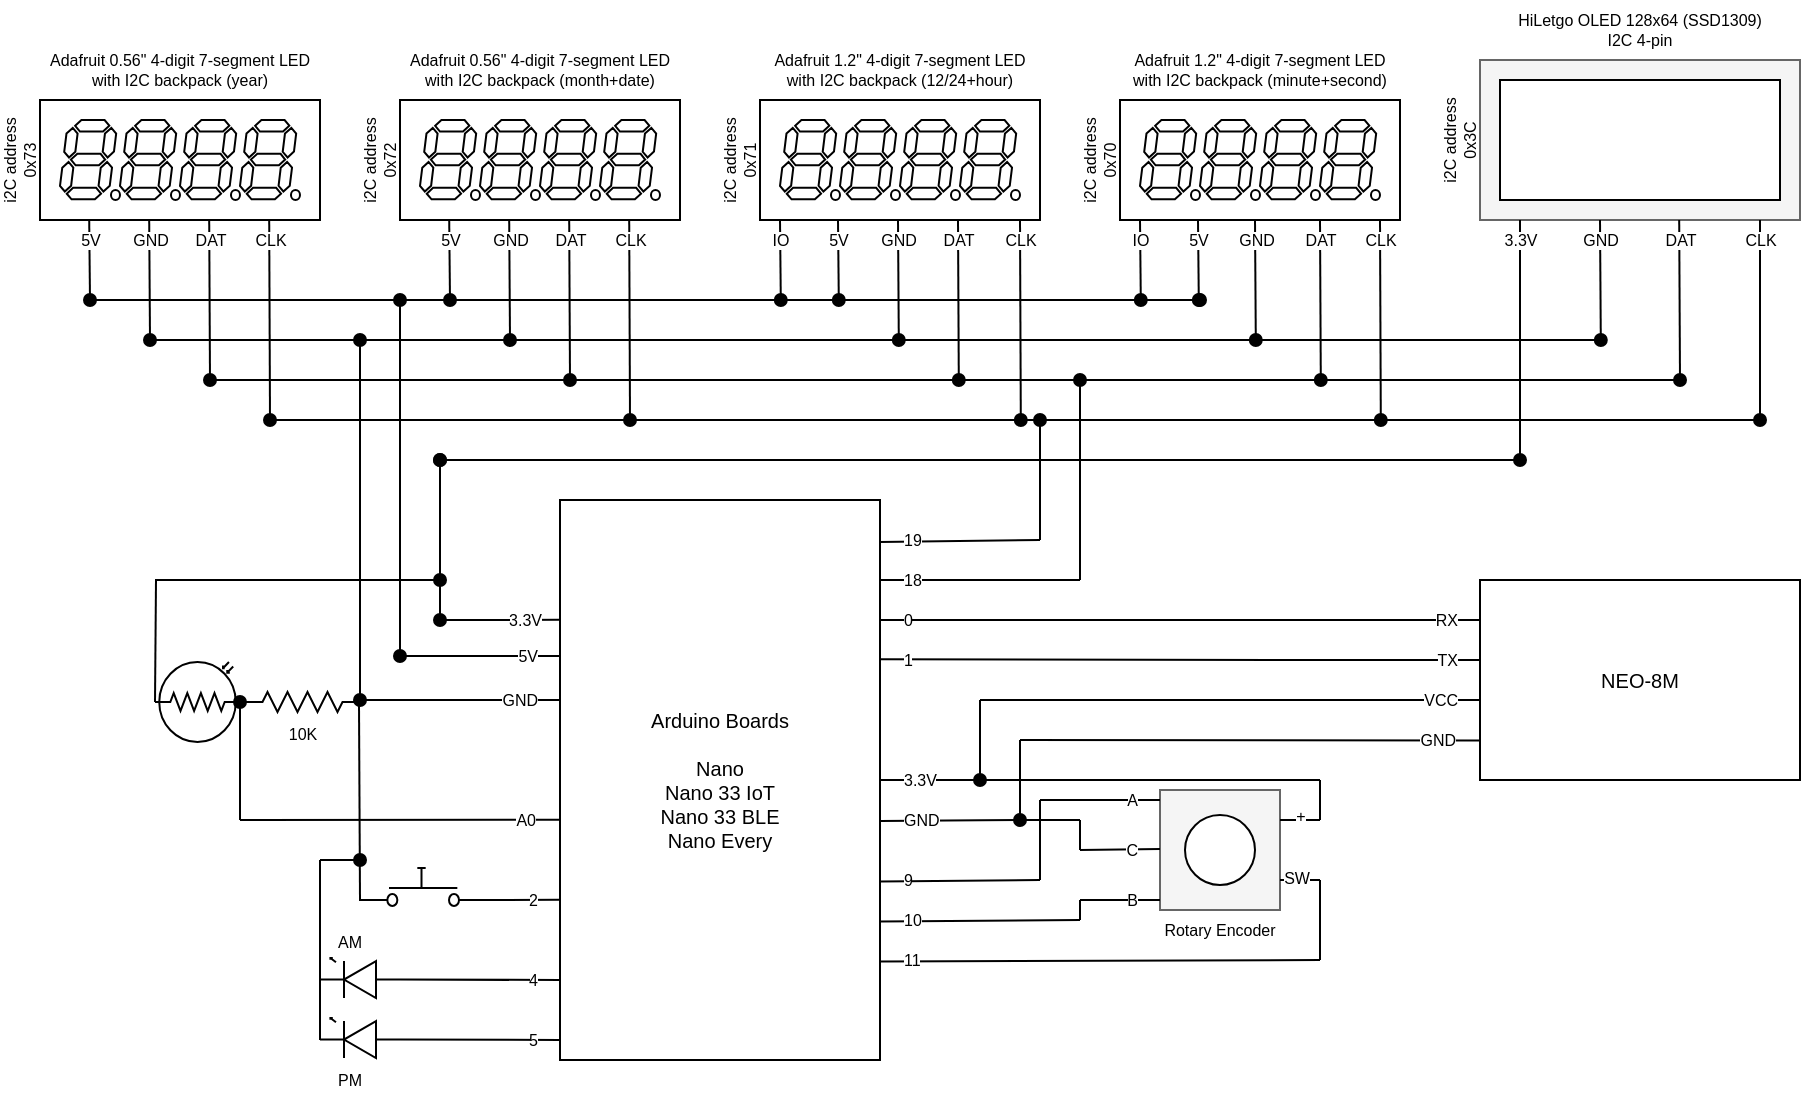 <mxfile version="26.0.4">
  <diagram name="Gen-5" id="-C8f6rBrQyTsazHk0k_m">
    <mxGraphModel dx="1412" dy="943" grid="1" gridSize="10" guides="1" tooltips="1" connect="1" arrows="1" fold="1" page="1" pageScale="1" pageWidth="1100" pageHeight="850" math="0" shadow="0">
      <root>
        <mxCell id="bGhXCnM_g4i2KHsWf73a-0" />
        <mxCell id="bGhXCnM_g4i2KHsWf73a-1" parent="bGhXCnM_g4i2KHsWf73a-0" />
        <mxCell id="bGhXCnM_g4i2KHsWf73a-2" value="" style="verticalLabelPosition=bottom;shadow=0;dashed=0;align=center;html=1;verticalAlign=top;shape=mxgraph.electrical.opto_electronics.photo_resistor_3;" parent="bGhXCnM_g4i2KHsWf73a-1" vertex="1">
          <mxGeometry x="157.5" y="361" width="42.5" height="40" as="geometry" />
        </mxCell>
        <mxCell id="bGhXCnM_g4i2KHsWf73a-3" value="Arduino Boards&lt;div&gt;&lt;br&gt;&lt;/div&gt;&lt;div&gt;Nano&lt;br&gt;&lt;div&gt;Nano 33 IoT&lt;/div&gt;&lt;div&gt;Nano 33 BLE&lt;/div&gt;&lt;/div&gt;&lt;div&gt;Nano Every&lt;/div&gt;" style="rounded=0;whiteSpace=wrap;html=1;fontSize=10;" parent="bGhXCnM_g4i2KHsWf73a-1" vertex="1">
          <mxGeometry x="360" y="280" width="160" height="280" as="geometry" />
        </mxCell>
        <mxCell id="bGhXCnM_g4i2KHsWf73a-4" value="" style="rounded=0;whiteSpace=wrap;html=1;" parent="bGhXCnM_g4i2KHsWf73a-1" vertex="1">
          <mxGeometry x="100" y="80" width="140" height="60" as="geometry" />
        </mxCell>
        <mxCell id="bGhXCnM_g4i2KHsWf73a-5" value="" style="verticalLabelPosition=bottom;shadow=0;dashed=0;align=center;html=1;verticalAlign=top;shape=mxgraph.electrical.opto_electronics.7_segment_display_with_dp;pointerEvents=1;" parent="bGhXCnM_g4i2KHsWf73a-1" vertex="1">
          <mxGeometry x="110" y="90" width="30" height="40" as="geometry" />
        </mxCell>
        <mxCell id="bGhXCnM_g4i2KHsWf73a-6" value="" style="verticalLabelPosition=bottom;shadow=0;dashed=0;align=center;html=1;verticalAlign=top;shape=mxgraph.electrical.opto_electronics.7_segment_display_with_dp;pointerEvents=1;" parent="bGhXCnM_g4i2KHsWf73a-1" vertex="1">
          <mxGeometry x="140" y="90" width="30" height="40" as="geometry" />
        </mxCell>
        <mxCell id="bGhXCnM_g4i2KHsWf73a-7" value="" style="verticalLabelPosition=bottom;shadow=0;dashed=0;align=center;html=1;verticalAlign=top;shape=mxgraph.electrical.opto_electronics.7_segment_display_with_dp;pointerEvents=1;" parent="bGhXCnM_g4i2KHsWf73a-1" vertex="1">
          <mxGeometry x="170" y="90" width="30" height="40" as="geometry" />
        </mxCell>
        <mxCell id="bGhXCnM_g4i2KHsWf73a-8" value="" style="verticalLabelPosition=bottom;shadow=0;dashed=0;align=center;html=1;verticalAlign=top;shape=mxgraph.electrical.opto_electronics.7_segment_display_with_dp;pointerEvents=1;" parent="bGhXCnM_g4i2KHsWf73a-1" vertex="1">
          <mxGeometry x="200" y="90" width="30" height="40" as="geometry" />
        </mxCell>
        <mxCell id="bGhXCnM_g4i2KHsWf73a-9" value="GND" style="endArrow=none;html=1;entryX=0.25;entryY=1;entryDx=0;entryDy=0;fontSize=8;startArrow=oval;startFill=1;" parent="bGhXCnM_g4i2KHsWf73a-1" edge="1">
          <mxGeometry x="0.667" width="50" height="50" relative="1" as="geometry">
            <mxPoint x="155" y="200" as="sourcePoint" />
            <mxPoint x="154.6" y="140" as="targetPoint" />
            <mxPoint as="offset" />
          </mxGeometry>
        </mxCell>
        <mxCell id="bGhXCnM_g4i2KHsWf73a-10" value="DAT" style="endArrow=none;html=1;entryX=0.25;entryY=1;entryDx=0;entryDy=0;fontSize=8;startArrow=oval;startFill=1;" parent="bGhXCnM_g4i2KHsWf73a-1" edge="1">
          <mxGeometry x="0.75" width="50" height="50" relative="1" as="geometry">
            <mxPoint x="185" y="220" as="sourcePoint" />
            <mxPoint x="184.6" y="140" as="targetPoint" />
            <mxPoint as="offset" />
          </mxGeometry>
        </mxCell>
        <mxCell id="bGhXCnM_g4i2KHsWf73a-11" value="CLK" style="endArrow=none;html=1;entryX=0.25;entryY=1;entryDx=0;entryDy=0;fontSize=8;startArrow=oval;startFill=1;" parent="bGhXCnM_g4i2KHsWf73a-1" edge="1">
          <mxGeometry x="0.8" width="50" height="50" relative="1" as="geometry">
            <mxPoint x="215" y="240" as="sourcePoint" />
            <mxPoint x="214.6" y="140" as="targetPoint" />
            <mxPoint as="offset" />
          </mxGeometry>
        </mxCell>
        <mxCell id="bGhXCnM_g4i2KHsWf73a-12" value="5V" style="endArrow=none;html=1;entryX=0.25;entryY=1;entryDx=0;entryDy=0;fontSize=8;" parent="bGhXCnM_g4i2KHsWf73a-1" edge="1">
          <mxGeometry x="0.5" width="50" height="50" relative="1" as="geometry">
            <mxPoint x="125" y="180" as="sourcePoint" />
            <mxPoint x="124.6" y="140" as="targetPoint" />
            <mxPoint as="offset" />
          </mxGeometry>
        </mxCell>
        <mxCell id="bGhXCnM_g4i2KHsWf73a-13" value="Adafruit 0.56&quot; 4-digit 7-segment LED with I2C backpack (year)" style="text;html=1;strokeColor=none;fillColor=none;align=center;verticalAlign=middle;whiteSpace=wrap;rounded=0;fontSize=8;" parent="bGhXCnM_g4i2KHsWf73a-1" vertex="1">
          <mxGeometry x="100" y="50" width="140" height="30" as="geometry" />
        </mxCell>
        <mxCell id="bGhXCnM_g4i2KHsWf73a-14" value="i2C address&lt;br&gt;0x73" style="text;html=1;strokeColor=none;fillColor=none;align=center;verticalAlign=middle;whiteSpace=wrap;rounded=0;fontSize=8;rotation=-90;" parent="bGhXCnM_g4i2KHsWf73a-1" vertex="1">
          <mxGeometry x="60" y="100" width="60" height="20" as="geometry" />
        </mxCell>
        <mxCell id="bGhXCnM_g4i2KHsWf73a-15" value="" style="rounded=0;whiteSpace=wrap;html=1;fontSize=8;fillColor=#f5f5f5;strokeColor=#666666;fontColor=#333333;" parent="bGhXCnM_g4i2KHsWf73a-1" vertex="1">
          <mxGeometry x="820" y="60" width="160" height="80" as="geometry" />
        </mxCell>
        <mxCell id="bGhXCnM_g4i2KHsWf73a-16" value="" style="rounded=0;whiteSpace=wrap;html=1;fontSize=8;" parent="bGhXCnM_g4i2KHsWf73a-1" vertex="1">
          <mxGeometry x="830" y="70" width="140" height="60" as="geometry" />
        </mxCell>
        <mxCell id="bGhXCnM_g4i2KHsWf73a-17" value="3.3V" style="endArrow=none;html=1;entryX=0.25;entryY=1;entryDx=0;entryDy=0;fontSize=8;" parent="bGhXCnM_g4i2KHsWf73a-1" edge="1">
          <mxGeometry x="0.833" width="50" height="50" relative="1" as="geometry">
            <mxPoint x="840" y="260" as="sourcePoint" />
            <mxPoint x="840" y="140" as="targetPoint" />
            <mxPoint as="offset" />
          </mxGeometry>
        </mxCell>
        <mxCell id="bGhXCnM_g4i2KHsWf73a-18" value="GND" style="endArrow=none;html=1;entryX=0.25;entryY=1;entryDx=0;entryDy=0;fontSize=8;startArrow=oval;startFill=1;" parent="bGhXCnM_g4i2KHsWf73a-1" edge="1">
          <mxGeometry x="0.667" width="50" height="50" relative="1" as="geometry">
            <mxPoint x="880.4" y="200" as="sourcePoint" />
            <mxPoint x="880" y="140" as="targetPoint" />
            <mxPoint as="offset" />
          </mxGeometry>
        </mxCell>
        <mxCell id="bGhXCnM_g4i2KHsWf73a-19" value="DAT" style="endArrow=none;html=1;entryX=0.25;entryY=1;entryDx=0;entryDy=0;fontSize=8;startArrow=oval;startFill=1;" parent="bGhXCnM_g4i2KHsWf73a-1" edge="1">
          <mxGeometry x="0.75" width="50" height="50" relative="1" as="geometry">
            <mxPoint x="920" y="220" as="sourcePoint" />
            <mxPoint x="919.6" y="140" as="targetPoint" />
            <mxPoint as="offset" />
          </mxGeometry>
        </mxCell>
        <mxCell id="bGhXCnM_g4i2KHsWf73a-20" value="CLK" style="endArrow=none;html=1;entryX=0.25;entryY=1;entryDx=0;entryDy=0;fontSize=8;startArrow=oval;startFill=1;" parent="bGhXCnM_g4i2KHsWf73a-1" edge="1">
          <mxGeometry x="0.8" width="50" height="50" relative="1" as="geometry">
            <mxPoint x="960" y="240" as="sourcePoint" />
            <mxPoint x="960.0" y="140" as="targetPoint" />
            <mxPoint as="offset" />
          </mxGeometry>
        </mxCell>
        <mxCell id="bGhXCnM_g4i2KHsWf73a-21" value="HiLetgo OLED 128x64 (SSD1309)&lt;br&gt;I2C 4-pin" style="text;html=1;strokeColor=none;fillColor=none;align=center;verticalAlign=middle;whiteSpace=wrap;rounded=0;fontSize=8;" parent="bGhXCnM_g4i2KHsWf73a-1" vertex="1">
          <mxGeometry x="820" y="30" width="160" height="30" as="geometry" />
        </mxCell>
        <mxCell id="bGhXCnM_g4i2KHsWf73a-22" value="i2C address&lt;br&gt;0x3C" style="text;html=1;strokeColor=none;fillColor=none;align=center;verticalAlign=middle;whiteSpace=wrap;rounded=0;fontSize=8;rotation=-90;" parent="bGhXCnM_g4i2KHsWf73a-1" vertex="1">
          <mxGeometry x="770" y="90" width="80" height="20" as="geometry" />
        </mxCell>
        <mxCell id="bGhXCnM_g4i2KHsWf73a-23" value="" style="whiteSpace=wrap;html=1;aspect=fixed;fontSize=8;fillColor=#f5f5f5;strokeColor=#666666;fontColor=#333333;" parent="bGhXCnM_g4i2KHsWf73a-1" vertex="1">
          <mxGeometry x="660" y="425" width="60" height="60" as="geometry" />
        </mxCell>
        <mxCell id="bGhXCnM_g4i2KHsWf73a-24" value="" style="ellipse;whiteSpace=wrap;html=1;aspect=fixed;gradientColor=none;fontSize=8;" parent="bGhXCnM_g4i2KHsWf73a-1" vertex="1">
          <mxGeometry x="672.5" y="437.5" width="35" height="35" as="geometry" />
        </mxCell>
        <mxCell id="bGhXCnM_g4i2KHsWf73a-25" value="C" style="endArrow=none;html=1;fontSize=8;align=right;" parent="bGhXCnM_g4i2KHsWf73a-1" edge="1">
          <mxGeometry x="0.5" width="50" height="50" relative="1" as="geometry">
            <mxPoint x="620" y="455" as="sourcePoint" />
            <mxPoint x="660" y="454.5" as="targetPoint" />
            <mxPoint as="offset" />
          </mxGeometry>
        </mxCell>
        <mxCell id="bGhXCnM_g4i2KHsWf73a-26" value="" style="rounded=0;whiteSpace=wrap;html=1;" parent="bGhXCnM_g4i2KHsWf73a-1" vertex="1">
          <mxGeometry x="280" y="80" width="140" height="60" as="geometry" />
        </mxCell>
        <mxCell id="bGhXCnM_g4i2KHsWf73a-27" value="" style="verticalLabelPosition=bottom;shadow=0;dashed=0;align=center;html=1;verticalAlign=top;shape=mxgraph.electrical.opto_electronics.7_segment_display_with_dp;pointerEvents=1;" parent="bGhXCnM_g4i2KHsWf73a-1" vertex="1">
          <mxGeometry x="290" y="90" width="30" height="40" as="geometry" />
        </mxCell>
        <mxCell id="bGhXCnM_g4i2KHsWf73a-28" value="" style="verticalLabelPosition=bottom;shadow=0;dashed=0;align=center;html=1;verticalAlign=top;shape=mxgraph.electrical.opto_electronics.7_segment_display_with_dp;pointerEvents=1;" parent="bGhXCnM_g4i2KHsWf73a-1" vertex="1">
          <mxGeometry x="320" y="90" width="30" height="40" as="geometry" />
        </mxCell>
        <mxCell id="bGhXCnM_g4i2KHsWf73a-29" value="" style="verticalLabelPosition=bottom;shadow=0;dashed=0;align=center;html=1;verticalAlign=top;shape=mxgraph.electrical.opto_electronics.7_segment_display_with_dp;pointerEvents=1;" parent="bGhXCnM_g4i2KHsWf73a-1" vertex="1">
          <mxGeometry x="350" y="90" width="30" height="40" as="geometry" />
        </mxCell>
        <mxCell id="bGhXCnM_g4i2KHsWf73a-30" value="" style="verticalLabelPosition=bottom;shadow=0;dashed=0;align=center;html=1;verticalAlign=top;shape=mxgraph.electrical.opto_electronics.7_segment_display_with_dp;pointerEvents=1;" parent="bGhXCnM_g4i2KHsWf73a-1" vertex="1">
          <mxGeometry x="380" y="90" width="30" height="40" as="geometry" />
        </mxCell>
        <mxCell id="bGhXCnM_g4i2KHsWf73a-31" value="GND" style="endArrow=none;html=1;entryX=0.25;entryY=1;entryDx=0;entryDy=0;fontSize=8;startArrow=oval;startFill=1;" parent="bGhXCnM_g4i2KHsWf73a-1" edge="1">
          <mxGeometry x="0.667" width="50" height="50" relative="1" as="geometry">
            <mxPoint x="335" y="200" as="sourcePoint" />
            <mxPoint x="334.6" y="140" as="targetPoint" />
            <mxPoint as="offset" />
          </mxGeometry>
        </mxCell>
        <mxCell id="bGhXCnM_g4i2KHsWf73a-32" value="DAT" style="endArrow=none;html=1;entryX=0.25;entryY=1;entryDx=0;entryDy=0;fontSize=8;startArrow=oval;startFill=1;" parent="bGhXCnM_g4i2KHsWf73a-1" edge="1">
          <mxGeometry x="0.75" width="50" height="50" relative="1" as="geometry">
            <mxPoint x="365" y="220" as="sourcePoint" />
            <mxPoint x="364.6" y="140" as="targetPoint" />
            <mxPoint as="offset" />
          </mxGeometry>
        </mxCell>
        <mxCell id="bGhXCnM_g4i2KHsWf73a-33" value="CLK" style="endArrow=none;html=1;entryX=0.25;entryY=1;entryDx=0;entryDy=0;fontSize=8;startArrow=oval;startFill=1;" parent="bGhXCnM_g4i2KHsWf73a-1" edge="1">
          <mxGeometry x="0.8" width="50" height="50" relative="1" as="geometry">
            <mxPoint x="395" y="240" as="sourcePoint" />
            <mxPoint x="394.6" y="140" as="targetPoint" />
            <mxPoint as="offset" />
          </mxGeometry>
        </mxCell>
        <mxCell id="bGhXCnM_g4i2KHsWf73a-34" value="5V" style="endArrow=none;html=1;entryX=0.25;entryY=1;entryDx=0;entryDy=0;fontSize=8;startArrow=oval;startFill=1;" parent="bGhXCnM_g4i2KHsWf73a-1" edge="1">
          <mxGeometry x="0.5" width="50" height="50" relative="1" as="geometry">
            <mxPoint x="305" y="180" as="sourcePoint" />
            <mxPoint x="304.6" y="140" as="targetPoint" />
            <mxPoint as="offset" />
          </mxGeometry>
        </mxCell>
        <mxCell id="bGhXCnM_g4i2KHsWf73a-35" value="Adafruit 0.56&quot; 4-digit 7-segment LED with I2C backpack (month+date)" style="text;html=1;strokeColor=none;fillColor=none;align=center;verticalAlign=middle;whiteSpace=wrap;rounded=0;fontSize=8;" parent="bGhXCnM_g4i2KHsWf73a-1" vertex="1">
          <mxGeometry x="280" y="50" width="140" height="30" as="geometry" />
        </mxCell>
        <mxCell id="bGhXCnM_g4i2KHsWf73a-36" value="i2C address&lt;br&gt;0x72" style="text;html=1;strokeColor=none;fillColor=none;align=center;verticalAlign=middle;whiteSpace=wrap;rounded=0;fontSize=8;rotation=-90;" parent="bGhXCnM_g4i2KHsWf73a-1" vertex="1">
          <mxGeometry x="240" y="100" width="60" height="20" as="geometry" />
        </mxCell>
        <mxCell id="bGhXCnM_g4i2KHsWf73a-37" value="" style="rounded=0;whiteSpace=wrap;html=1;" parent="bGhXCnM_g4i2KHsWf73a-1" vertex="1">
          <mxGeometry x="460" y="80" width="140" height="60" as="geometry" />
        </mxCell>
        <mxCell id="bGhXCnM_g4i2KHsWf73a-38" value="" style="verticalLabelPosition=bottom;shadow=0;dashed=0;align=center;html=1;verticalAlign=top;shape=mxgraph.electrical.opto_electronics.7_segment_display_with_dp;pointerEvents=1;" parent="bGhXCnM_g4i2KHsWf73a-1" vertex="1">
          <mxGeometry x="470" y="90" width="30" height="40" as="geometry" />
        </mxCell>
        <mxCell id="bGhXCnM_g4i2KHsWf73a-39" value="" style="verticalLabelPosition=bottom;shadow=0;dashed=0;align=center;html=1;verticalAlign=top;shape=mxgraph.electrical.opto_electronics.7_segment_display_with_dp;pointerEvents=1;" parent="bGhXCnM_g4i2KHsWf73a-1" vertex="1">
          <mxGeometry x="500" y="90" width="30" height="40" as="geometry" />
        </mxCell>
        <mxCell id="bGhXCnM_g4i2KHsWf73a-40" value="" style="verticalLabelPosition=bottom;shadow=0;dashed=0;align=center;html=1;verticalAlign=top;shape=mxgraph.electrical.opto_electronics.7_segment_display_with_dp;pointerEvents=1;" parent="bGhXCnM_g4i2KHsWf73a-1" vertex="1">
          <mxGeometry x="530" y="90" width="30" height="40" as="geometry" />
        </mxCell>
        <mxCell id="bGhXCnM_g4i2KHsWf73a-41" value="" style="verticalLabelPosition=bottom;shadow=0;dashed=0;align=center;html=1;verticalAlign=top;shape=mxgraph.electrical.opto_electronics.7_segment_display_with_dp;pointerEvents=1;" parent="bGhXCnM_g4i2KHsWf73a-1" vertex="1">
          <mxGeometry x="560" y="90" width="30" height="40" as="geometry" />
        </mxCell>
        <mxCell id="bGhXCnM_g4i2KHsWf73a-42" value="GND" style="endArrow=none;html=1;entryX=0.25;entryY=1;entryDx=0;entryDy=0;fontSize=8;startArrow=oval;startFill=1;" parent="bGhXCnM_g4i2KHsWf73a-1" edge="1">
          <mxGeometry x="0.667" width="50" height="50" relative="1" as="geometry">
            <mxPoint x="529.4" y="200" as="sourcePoint" />
            <mxPoint x="529.0" y="140" as="targetPoint" />
            <mxPoint as="offset" />
          </mxGeometry>
        </mxCell>
        <mxCell id="bGhXCnM_g4i2KHsWf73a-43" value="DAT" style="endArrow=none;html=1;entryX=0.25;entryY=1;entryDx=0;entryDy=0;fontSize=8;startArrow=oval;startFill=1;" parent="bGhXCnM_g4i2KHsWf73a-1" edge="1">
          <mxGeometry x="0.75" width="50" height="50" relative="1" as="geometry">
            <mxPoint x="559.4" y="220" as="sourcePoint" />
            <mxPoint x="559.0" y="140" as="targetPoint" />
            <mxPoint as="offset" />
          </mxGeometry>
        </mxCell>
        <mxCell id="bGhXCnM_g4i2KHsWf73a-44" value="CLK" style="endArrow=none;html=1;entryX=0.25;entryY=1;entryDx=0;entryDy=0;fontSize=8;startArrow=oval;startFill=1;" parent="bGhXCnM_g4i2KHsWf73a-1" edge="1">
          <mxGeometry x="0.8" width="50" height="50" relative="1" as="geometry">
            <mxPoint x="590.4" y="240" as="sourcePoint" />
            <mxPoint x="590.0" y="140" as="targetPoint" />
            <mxPoint as="offset" />
          </mxGeometry>
        </mxCell>
        <mxCell id="bGhXCnM_g4i2KHsWf73a-45" value="5V" style="endArrow=none;html=1;entryX=0.25;entryY=1;entryDx=0;entryDy=0;fontSize=8;startArrow=oval;startFill=1;" parent="bGhXCnM_g4i2KHsWf73a-1" edge="1">
          <mxGeometry x="0.5" width="50" height="50" relative="1" as="geometry">
            <mxPoint x="499.4" y="180" as="sourcePoint" />
            <mxPoint x="499.0" y="140" as="targetPoint" />
            <mxPoint as="offset" />
          </mxGeometry>
        </mxCell>
        <mxCell id="bGhXCnM_g4i2KHsWf73a-46" value="Adafruit 1.2&quot; 4-digit 7-segment LED with I2C backpack (12/24+hour)" style="text;html=1;strokeColor=none;fillColor=none;align=center;verticalAlign=middle;whiteSpace=wrap;rounded=0;fontSize=8;" parent="bGhXCnM_g4i2KHsWf73a-1" vertex="1">
          <mxGeometry x="460" y="50" width="140" height="30" as="geometry" />
        </mxCell>
        <mxCell id="bGhXCnM_g4i2KHsWf73a-47" value="i2C address&lt;br&gt;0x71" style="text;html=1;strokeColor=none;fillColor=none;align=center;verticalAlign=middle;whiteSpace=wrap;rounded=0;fontSize=8;rotation=-90;" parent="bGhXCnM_g4i2KHsWf73a-1" vertex="1">
          <mxGeometry x="420" y="100" width="60" height="20" as="geometry" />
        </mxCell>
        <mxCell id="bGhXCnM_g4i2KHsWf73a-48" value="" style="endArrow=oval;html=1;startArrow=oval;startFill=1;endFill=1;" parent="bGhXCnM_g4i2KHsWf73a-1" edge="1">
          <mxGeometry width="50" height="50" relative="1" as="geometry">
            <mxPoint x="125" y="180" as="sourcePoint" />
            <mxPoint x="680" y="180" as="targetPoint" />
          </mxGeometry>
        </mxCell>
        <mxCell id="bGhXCnM_g4i2KHsWf73a-49" value="" style="endArrow=none;html=1;" parent="bGhXCnM_g4i2KHsWf73a-1" edge="1">
          <mxGeometry width="50" height="50" relative="1" as="geometry">
            <mxPoint x="155" y="200" as="sourcePoint" />
            <mxPoint x="880" y="200" as="targetPoint" />
          </mxGeometry>
        </mxCell>
        <mxCell id="bGhXCnM_g4i2KHsWf73a-50" value="" style="endArrow=none;html=1;" parent="bGhXCnM_g4i2KHsWf73a-1" edge="1">
          <mxGeometry width="50" height="50" relative="1" as="geometry">
            <mxPoint x="185" y="220" as="sourcePoint" />
            <mxPoint x="920" y="220" as="targetPoint" />
          </mxGeometry>
        </mxCell>
        <mxCell id="bGhXCnM_g4i2KHsWf73a-51" value="" style="endArrow=none;html=1;" parent="bGhXCnM_g4i2KHsWf73a-1" edge="1">
          <mxGeometry width="50" height="50" relative="1" as="geometry">
            <mxPoint x="215" y="240" as="sourcePoint" />
            <mxPoint x="960" y="240" as="targetPoint" />
          </mxGeometry>
        </mxCell>
        <mxCell id="bGhXCnM_g4i2KHsWf73a-52" value="" style="pointerEvents=1;verticalLabelPosition=bottom;shadow=0;dashed=0;align=center;html=1;verticalAlign=top;shape=mxgraph.electrical.electro-mechanical.push_switch_no;" parent="bGhXCnM_g4i2KHsWf73a-1" vertex="1">
          <mxGeometry x="259.5" y="464" width="62.5" height="19" as="geometry" />
        </mxCell>
        <mxCell id="bGhXCnM_g4i2KHsWf73a-53" value="5V" style="endArrow=none;html=1;fontSize=8;endFill=0;startArrow=oval;startFill=1;align=right;" parent="bGhXCnM_g4i2KHsWf73a-1" edge="1">
          <mxGeometry x="0.75" width="50" height="50" relative="1" as="geometry">
            <mxPoint x="280" y="358" as="sourcePoint" />
            <mxPoint x="360" y="358" as="targetPoint" />
            <mxPoint as="offset" />
          </mxGeometry>
        </mxCell>
        <mxCell id="bGhXCnM_g4i2KHsWf73a-54" value="GND" style="endArrow=none;html=1;entryX=0;entryY=0.357;entryDx=0;entryDy=0;fontSize=8;entryPerimeter=0;startArrow=oval;startFill=1;align=right;" parent="bGhXCnM_g4i2KHsWf73a-1" target="bGhXCnM_g4i2KHsWf73a-3" edge="1">
          <mxGeometry x="0.8" width="50" height="50" relative="1" as="geometry">
            <mxPoint x="260" y="380" as="sourcePoint" />
            <mxPoint x="230" y="220" as="targetPoint" />
            <mxPoint as="offset" />
          </mxGeometry>
        </mxCell>
        <mxCell id="bGhXCnM_g4i2KHsWf73a-55" value="" style="endArrow=oval;html=1;fontSize=8;startArrow=none;startFill=0;endFill=1;" parent="bGhXCnM_g4i2KHsWf73a-1" edge="1">
          <mxGeometry width="50" height="50" relative="1" as="geometry">
            <mxPoint x="280" y="360" as="sourcePoint" />
            <mxPoint x="280" y="180" as="targetPoint" />
          </mxGeometry>
        </mxCell>
        <mxCell id="bGhXCnM_g4i2KHsWf73a-56" value="" style="endArrow=oval;html=1;fontSize=8;startArrow=none;startFill=0;endFill=1;" parent="bGhXCnM_g4i2KHsWf73a-1" edge="1">
          <mxGeometry width="50" height="50" relative="1" as="geometry">
            <mxPoint x="260" y="380" as="sourcePoint" />
            <mxPoint x="260" y="200" as="targetPoint" />
          </mxGeometry>
        </mxCell>
        <mxCell id="bGhXCnM_g4i2KHsWf73a-57" value="10K" style="pointerEvents=1;verticalLabelPosition=bottom;shadow=0;dashed=0;align=center;html=1;verticalAlign=top;shape=mxgraph.electrical.resistors.resistor_2;fontSize=8;" parent="bGhXCnM_g4i2KHsWf73a-1" vertex="1">
          <mxGeometry x="200" y="376" width="62.5" height="10" as="geometry" />
        </mxCell>
        <mxCell id="bGhXCnM_g4i2KHsWf73a-58" value="" style="endArrow=none;html=1;fontSize=8;entryX=0;entryY=0.5;entryDx=0;entryDy=0;entryPerimeter=0;" parent="bGhXCnM_g4i2KHsWf73a-1" target="bGhXCnM_g4i2KHsWf73a-2" edge="1">
          <mxGeometry width="50" height="50" relative="1" as="geometry">
            <mxPoint x="158" y="320" as="sourcePoint" />
            <mxPoint x="130" y="420" as="targetPoint" />
          </mxGeometry>
        </mxCell>
        <mxCell id="bGhXCnM_g4i2KHsWf73a-59" value="" style="endArrow=oval;html=1;fontSize=8;endFill=1;" parent="bGhXCnM_g4i2KHsWf73a-1" edge="1">
          <mxGeometry width="50" height="50" relative="1" as="geometry">
            <mxPoint x="157.5" y="320" as="sourcePoint" />
            <mxPoint x="300" y="320" as="targetPoint" />
          </mxGeometry>
        </mxCell>
        <mxCell id="bGhXCnM_g4i2KHsWf73a-60" value="" style="endArrow=none;html=1;fontSize=8;exitX=0;exitY=0.5;exitDx=0;exitDy=0;exitPerimeter=0;startArrow=oval;startFill=1;" parent="bGhXCnM_g4i2KHsWf73a-1" source="bGhXCnM_g4i2KHsWf73a-57" edge="1">
          <mxGeometry width="50" height="50" relative="1" as="geometry">
            <mxPoint x="420" y="450" as="sourcePoint" />
            <mxPoint x="200" y="440" as="targetPoint" />
          </mxGeometry>
        </mxCell>
        <mxCell id="bGhXCnM_g4i2KHsWf73a-61" value="Rotary Encoder" style="text;html=1;strokeColor=none;fillColor=none;align=center;verticalAlign=middle;whiteSpace=wrap;rounded=0;fontSize=8;" parent="bGhXCnM_g4i2KHsWf73a-1" vertex="1">
          <mxGeometry x="660" y="485" width="60" height="20" as="geometry" />
        </mxCell>
        <mxCell id="bGhXCnM_g4i2KHsWf73a-62" value="GND" style="endArrow=none;html=1;fontSize=8;exitX=1;exitY=0.419;exitDx=0;exitDy=0;exitPerimeter=0;align=left;" parent="bGhXCnM_g4i2KHsWf73a-1" edge="1">
          <mxGeometry x="-0.8" width="50" height="50" relative="1" as="geometry">
            <mxPoint x="520" y="440.56" as="sourcePoint" />
            <mxPoint x="620" y="440" as="targetPoint" />
            <Array as="points">
              <mxPoint x="580" y="440" />
            </Array>
            <mxPoint as="offset" />
          </mxGeometry>
        </mxCell>
        <mxCell id="bGhXCnM_g4i2KHsWf73a-63" value="" style="endArrow=none;html=1;fontSize=8;" parent="bGhXCnM_g4i2KHsWf73a-1" edge="1">
          <mxGeometry width="50" height="50" relative="1" as="geometry">
            <mxPoint x="720" y="440" as="sourcePoint" />
            <mxPoint x="740" y="440" as="targetPoint" />
          </mxGeometry>
        </mxCell>
        <mxCell id="bGhXCnM_g4i2KHsWf73a-64" value="+" style="edgeLabel;html=1;align=center;verticalAlign=middle;resizable=0;points=[];fontSize=8;" parent="bGhXCnM_g4i2KHsWf73a-63" vertex="1" connectable="0">
          <mxGeometry relative="1" as="geometry">
            <mxPoint y="-2" as="offset" />
          </mxGeometry>
        </mxCell>
        <mxCell id="bGhXCnM_g4i2KHsWf73a-65" value="" style="endArrow=none;html=1;fontSize=8;" parent="bGhXCnM_g4i2KHsWf73a-1" edge="1">
          <mxGeometry width="50" height="50" relative="1" as="geometry">
            <mxPoint x="740" y="440" as="sourcePoint" />
            <mxPoint x="740" y="420" as="targetPoint" />
          </mxGeometry>
        </mxCell>
        <mxCell id="bGhXCnM_g4i2KHsWf73a-66" value="3.3V" style="endArrow=none;html=1;fontSize=8;align=left;" parent="bGhXCnM_g4i2KHsWf73a-1" edge="1">
          <mxGeometry x="-0.909" width="50" height="50" relative="1" as="geometry">
            <mxPoint x="520" y="420" as="sourcePoint" />
            <mxPoint x="740" y="420" as="targetPoint" />
            <mxPoint as="offset" />
          </mxGeometry>
        </mxCell>
        <mxCell id="bGhXCnM_g4i2KHsWf73a-67" value="" style="endArrow=none;html=1;fontSize=8;" parent="bGhXCnM_g4i2KHsWf73a-1" edge="1">
          <mxGeometry width="50" height="50" relative="1" as="geometry">
            <mxPoint x="720" y="470.0" as="sourcePoint" />
            <mxPoint x="740" y="470.0" as="targetPoint" />
          </mxGeometry>
        </mxCell>
        <mxCell id="bGhXCnM_g4i2KHsWf73a-68" value="SW" style="edgeLabel;html=1;align=center;verticalAlign=middle;resizable=0;points=[];fontSize=8;" parent="bGhXCnM_g4i2KHsWf73a-67" vertex="1" connectable="0">
          <mxGeometry x="-0.2" y="1" relative="1" as="geometry">
            <mxPoint as="offset" />
          </mxGeometry>
        </mxCell>
        <mxCell id="bGhXCnM_g4i2KHsWf73a-69" value="9" style="endArrow=none;html=1;fontSize=8;exitX=1.001;exitY=0.67;exitDx=0;exitDy=0;exitPerimeter=0;align=left;" parent="bGhXCnM_g4i2KHsWf73a-1" edge="1">
          <mxGeometry x="-0.753" y="1" width="50" height="50" relative="1" as="geometry">
            <mxPoint x="520.16" y="470.8" as="sourcePoint" />
            <mxPoint x="600" y="470" as="targetPoint" />
            <mxPoint as="offset" />
          </mxGeometry>
        </mxCell>
        <mxCell id="bGhXCnM_g4i2KHsWf73a-70" value="10" style="endArrow=none;html=1;fontSize=8;exitX=1.001;exitY=0.67;exitDx=0;exitDy=0;exitPerimeter=0;align=left;" parent="bGhXCnM_g4i2KHsWf73a-1" edge="1">
          <mxGeometry x="-0.8" y="1" width="50" height="50" relative="1" as="geometry">
            <mxPoint x="520.0" y="490.8" as="sourcePoint" />
            <mxPoint x="620" y="490" as="targetPoint" />
            <mxPoint as="offset" />
          </mxGeometry>
        </mxCell>
        <mxCell id="bGhXCnM_g4i2KHsWf73a-71" value="11" style="endArrow=none;html=1;fontSize=8;exitX=1.001;exitY=0.67;exitDx=0;exitDy=0;exitPerimeter=0;align=left;" parent="bGhXCnM_g4i2KHsWf73a-1" edge="1">
          <mxGeometry x="-0.909" y="1" width="50" height="50" relative="1" as="geometry">
            <mxPoint x="520.0" y="510.8" as="sourcePoint" />
            <mxPoint x="740" y="510" as="targetPoint" />
            <mxPoint as="offset" />
          </mxGeometry>
        </mxCell>
        <mxCell id="bGhXCnM_g4i2KHsWf73a-72" value="" style="endArrow=none;html=1;fontSize=8;" parent="bGhXCnM_g4i2KHsWf73a-1" edge="1">
          <mxGeometry width="50" height="50" relative="1" as="geometry">
            <mxPoint x="740" y="510" as="sourcePoint" />
            <mxPoint x="740" y="470" as="targetPoint" />
          </mxGeometry>
        </mxCell>
        <mxCell id="bGhXCnM_g4i2KHsWf73a-73" value="" style="endArrow=none;html=1;fontSize=8;" parent="bGhXCnM_g4i2KHsWf73a-1" edge="1">
          <mxGeometry width="50" height="50" relative="1" as="geometry">
            <mxPoint x="600" y="470" as="sourcePoint" />
            <mxPoint x="600" y="430" as="targetPoint" />
          </mxGeometry>
        </mxCell>
        <mxCell id="bGhXCnM_g4i2KHsWf73a-74" value="B" style="endArrow=none;html=1;fontSize=8;align=right;" parent="bGhXCnM_g4i2KHsWf73a-1" edge="1">
          <mxGeometry x="0.5" width="50" height="50" relative="1" as="geometry">
            <mxPoint x="620" y="480" as="sourcePoint" />
            <mxPoint x="660" y="480" as="targetPoint" />
            <mxPoint as="offset" />
          </mxGeometry>
        </mxCell>
        <mxCell id="bGhXCnM_g4i2KHsWf73a-75" value="" style="endArrow=none;html=1;fontSize=8;" parent="bGhXCnM_g4i2KHsWf73a-1" edge="1">
          <mxGeometry width="50" height="50" relative="1" as="geometry">
            <mxPoint x="620" y="490" as="sourcePoint" />
            <mxPoint x="620" y="480" as="targetPoint" />
          </mxGeometry>
        </mxCell>
        <mxCell id="bGhXCnM_g4i2KHsWf73a-76" value="A0" style="endArrow=none;html=1;fontSize=8;entryX=0;entryY=0.571;entryDx=0;entryDy=0;entryPerimeter=0;align=right;" parent="bGhXCnM_g4i2KHsWf73a-1" target="bGhXCnM_g4i2KHsWf73a-3" edge="1">
          <mxGeometry x="0.866" width="50" height="50" relative="1" as="geometry">
            <mxPoint x="200" y="440" as="sourcePoint" />
            <mxPoint x="460" y="360" as="targetPoint" />
            <mxPoint as="offset" />
          </mxGeometry>
        </mxCell>
        <mxCell id="bGhXCnM_g4i2KHsWf73a-77" value="2" style="endArrow=none;html=1;fontSize=8;entryX=0;entryY=0.714;entryDx=0;entryDy=0;entryPerimeter=0;exitX=1;exitY=0.84;exitDx=0;exitDy=0;exitPerimeter=0;align=right;" parent="bGhXCnM_g4i2KHsWf73a-1" source="bGhXCnM_g4i2KHsWf73a-52" target="bGhXCnM_g4i2KHsWf73a-3" edge="1">
          <mxGeometry x="0.512" width="50" height="50" relative="1" as="geometry">
            <mxPoint x="340" y="480" as="sourcePoint" />
            <mxPoint x="357" y="480" as="targetPoint" />
            <mxPoint as="offset" />
          </mxGeometry>
        </mxCell>
        <mxCell id="bGhXCnM_g4i2KHsWf73a-78" value="" style="endArrow=none;html=1;fontSize=8;entryX=0.952;entryY=0.605;entryDx=0;entryDy=0;entryPerimeter=0;" parent="bGhXCnM_g4i2KHsWf73a-1" target="bGhXCnM_g4i2KHsWf73a-57" edge="1">
          <mxGeometry width="50" height="50" relative="1" as="geometry">
            <mxPoint x="260" y="480" as="sourcePoint" />
            <mxPoint x="410" y="410" as="targetPoint" />
          </mxGeometry>
        </mxCell>
        <mxCell id="bGhXCnM_g4i2KHsWf73a-79" value="18" style="endArrow=none;html=1;fontSize=8;align=left;" parent="bGhXCnM_g4i2KHsWf73a-1" edge="1">
          <mxGeometry x="-0.8" width="50" height="50" relative="1" as="geometry">
            <mxPoint x="520" y="320" as="sourcePoint" />
            <mxPoint x="620" y="320" as="targetPoint" />
            <mxPoint as="offset" />
          </mxGeometry>
        </mxCell>
        <mxCell id="bGhXCnM_g4i2KHsWf73a-80" value="19" style="endArrow=none;html=1;fontSize=8;align=left;" parent="bGhXCnM_g4i2KHsWf73a-1" edge="1">
          <mxGeometry x="-0.75" y="1" width="50" height="50" relative="1" as="geometry">
            <mxPoint x="520" y="301" as="sourcePoint" />
            <mxPoint x="600" y="300" as="targetPoint" />
            <mxPoint as="offset" />
          </mxGeometry>
        </mxCell>
        <mxCell id="bGhXCnM_g4i2KHsWf73a-81" value="" style="endArrow=oval;html=1;fontSize=8;endFill=1;" parent="bGhXCnM_g4i2KHsWf73a-1" edge="1">
          <mxGeometry width="50" height="50" relative="1" as="geometry">
            <mxPoint x="600" y="300" as="sourcePoint" />
            <mxPoint x="600" y="240" as="targetPoint" />
          </mxGeometry>
        </mxCell>
        <mxCell id="bGhXCnM_g4i2KHsWf73a-82" value="" style="endArrow=oval;html=1;fontSize=8;startArrow=none;startFill=0;endFill=1;" parent="bGhXCnM_g4i2KHsWf73a-1" edge="1">
          <mxGeometry width="50" height="50" relative="1" as="geometry">
            <mxPoint x="620" y="320" as="sourcePoint" />
            <mxPoint x="620" y="220.0" as="targetPoint" />
          </mxGeometry>
        </mxCell>
        <mxCell id="bGhXCnM_g4i2KHsWf73a-83" value="" style="rounded=0;whiteSpace=wrap;html=1;" parent="bGhXCnM_g4i2KHsWf73a-1" vertex="1">
          <mxGeometry x="640" y="80" width="140" height="60" as="geometry" />
        </mxCell>
        <mxCell id="bGhXCnM_g4i2KHsWf73a-84" value="" style="verticalLabelPosition=bottom;shadow=0;dashed=0;align=center;html=1;verticalAlign=top;shape=mxgraph.electrical.opto_electronics.7_segment_display_with_dp;pointerEvents=1;" parent="bGhXCnM_g4i2KHsWf73a-1" vertex="1">
          <mxGeometry x="650" y="90" width="30" height="40" as="geometry" />
        </mxCell>
        <mxCell id="bGhXCnM_g4i2KHsWf73a-85" value="" style="verticalLabelPosition=bottom;shadow=0;dashed=0;align=center;html=1;verticalAlign=top;shape=mxgraph.electrical.opto_electronics.7_segment_display_with_dp;pointerEvents=1;" parent="bGhXCnM_g4i2KHsWf73a-1" vertex="1">
          <mxGeometry x="680" y="90" width="30" height="40" as="geometry" />
        </mxCell>
        <mxCell id="bGhXCnM_g4i2KHsWf73a-86" value="" style="verticalLabelPosition=bottom;shadow=0;dashed=0;align=center;html=1;verticalAlign=top;shape=mxgraph.electrical.opto_electronics.7_segment_display_with_dp;pointerEvents=1;" parent="bGhXCnM_g4i2KHsWf73a-1" vertex="1">
          <mxGeometry x="710" y="90" width="30" height="40" as="geometry" />
        </mxCell>
        <mxCell id="bGhXCnM_g4i2KHsWf73a-87" value="" style="verticalLabelPosition=bottom;shadow=0;dashed=0;align=center;html=1;verticalAlign=top;shape=mxgraph.electrical.opto_electronics.7_segment_display_with_dp;pointerEvents=1;" parent="bGhXCnM_g4i2KHsWf73a-1" vertex="1">
          <mxGeometry x="740" y="90" width="30" height="40" as="geometry" />
        </mxCell>
        <mxCell id="bGhXCnM_g4i2KHsWf73a-88" value="GND" style="endArrow=none;html=1;entryX=0.25;entryY=1;entryDx=0;entryDy=0;fontSize=8;startArrow=oval;startFill=1;" parent="bGhXCnM_g4i2KHsWf73a-1" edge="1">
          <mxGeometry x="0.667" width="50" height="50" relative="1" as="geometry">
            <mxPoint x="707.9" y="200" as="sourcePoint" />
            <mxPoint x="707.5" y="140" as="targetPoint" />
            <mxPoint as="offset" />
          </mxGeometry>
        </mxCell>
        <mxCell id="bGhXCnM_g4i2KHsWf73a-89" value="DAT" style="endArrow=none;html=1;entryX=0.25;entryY=1;entryDx=0;entryDy=0;fontSize=8;startArrow=oval;startFill=1;" parent="bGhXCnM_g4i2KHsWf73a-1" edge="1">
          <mxGeometry x="0.75" width="50" height="50" relative="1" as="geometry">
            <mxPoint x="740.4" y="220" as="sourcePoint" />
            <mxPoint x="740.0" y="140" as="targetPoint" />
            <mxPoint as="offset" />
          </mxGeometry>
        </mxCell>
        <mxCell id="bGhXCnM_g4i2KHsWf73a-90" value="CLK" style="endArrow=none;html=1;entryX=0.25;entryY=1;entryDx=0;entryDy=0;fontSize=8;startArrow=oval;startFill=1;" parent="bGhXCnM_g4i2KHsWf73a-1" edge="1">
          <mxGeometry x="0.8" width="50" height="50" relative="1" as="geometry">
            <mxPoint x="770.4" y="240" as="sourcePoint" />
            <mxPoint x="770.0" y="140" as="targetPoint" />
            <mxPoint as="offset" />
          </mxGeometry>
        </mxCell>
        <mxCell id="bGhXCnM_g4i2KHsWf73a-91" value="5V" style="endArrow=none;html=1;entryX=0.25;entryY=1;entryDx=0;entryDy=0;fontSize=8;startArrow=oval;startFill=1;" parent="bGhXCnM_g4i2KHsWf73a-1" edge="1">
          <mxGeometry x="0.5" width="50" height="50" relative="1" as="geometry">
            <mxPoint x="679.4" y="180" as="sourcePoint" />
            <mxPoint x="679.0" y="140" as="targetPoint" />
            <mxPoint as="offset" />
          </mxGeometry>
        </mxCell>
        <mxCell id="bGhXCnM_g4i2KHsWf73a-92" value="Adafruit 1.2&quot; 4-digit 7-segment LED with I2C backpack (minute+second)" style="text;html=1;strokeColor=none;fillColor=none;align=center;verticalAlign=middle;whiteSpace=wrap;rounded=0;fontSize=8;" parent="bGhXCnM_g4i2KHsWf73a-1" vertex="1">
          <mxGeometry x="640" y="50" width="140" height="30" as="geometry" />
        </mxCell>
        <mxCell id="bGhXCnM_g4i2KHsWf73a-93" value="i2C address&lt;br&gt;0x70" style="text;html=1;strokeColor=none;fillColor=none;align=center;verticalAlign=middle;whiteSpace=wrap;rounded=0;fontSize=8;rotation=-90;" parent="bGhXCnM_g4i2KHsWf73a-1" vertex="1">
          <mxGeometry x="600" y="100" width="60" height="20" as="geometry" />
        </mxCell>
        <mxCell id="bGhXCnM_g4i2KHsWf73a-94" value="IO" style="endArrow=none;html=1;entryX=0.25;entryY=1;entryDx=0;entryDy=0;fontSize=8;startArrow=oval;startFill=1;" parent="bGhXCnM_g4i2KHsWf73a-1" edge="1">
          <mxGeometry x="0.5" width="50" height="50" relative="1" as="geometry">
            <mxPoint x="650.4" y="180" as="sourcePoint" />
            <mxPoint x="650" y="140" as="targetPoint" />
            <mxPoint as="offset" />
          </mxGeometry>
        </mxCell>
        <mxCell id="bGhXCnM_g4i2KHsWf73a-95" value="IO" style="endArrow=none;html=1;entryX=0.25;entryY=1;entryDx=0;entryDy=0;fontSize=8;startArrow=oval;startFill=1;" parent="bGhXCnM_g4i2KHsWf73a-1" edge="1">
          <mxGeometry x="0.5" width="50" height="50" relative="1" as="geometry">
            <mxPoint x="470.4" y="180" as="sourcePoint" />
            <mxPoint x="470" y="140" as="targetPoint" />
            <mxPoint as="offset" />
          </mxGeometry>
        </mxCell>
        <mxCell id="bGhXCnM_g4i2KHsWf73a-96" value="A" style="endArrow=none;html=1;fontSize=8;align=right;" parent="bGhXCnM_g4i2KHsWf73a-1" edge="1">
          <mxGeometry x="0.667" width="50" height="50" relative="1" as="geometry">
            <mxPoint x="600" y="430" as="sourcePoint" />
            <mxPoint x="660" y="430" as="targetPoint" />
            <mxPoint as="offset" />
          </mxGeometry>
        </mxCell>
        <mxCell id="bGhXCnM_g4i2KHsWf73a-97" value="" style="endArrow=none;html=1;fontSize=8;" parent="bGhXCnM_g4i2KHsWf73a-1" edge="1">
          <mxGeometry width="50" height="50" relative="1" as="geometry">
            <mxPoint x="620" y="455" as="sourcePoint" />
            <mxPoint x="620" y="440" as="targetPoint" />
          </mxGeometry>
        </mxCell>
        <mxCell id="bGhXCnM_g4i2KHsWf73a-98" value="NEO-8M" style="rounded=0;whiteSpace=wrap;html=1;fontSize=10;" parent="bGhXCnM_g4i2KHsWf73a-1" vertex="1">
          <mxGeometry x="820" y="320" width="160" height="100" as="geometry" />
        </mxCell>
        <mxCell id="bGhXCnM_g4i2KHsWf73a-99" value="GND" style="endArrow=none;html=1;fontSize=8;align=right;" parent="bGhXCnM_g4i2KHsWf73a-1" edge="1">
          <mxGeometry x="0.909" width="50" height="50" relative="1" as="geometry">
            <mxPoint x="590" y="400" as="sourcePoint" />
            <mxPoint x="820" y="400.2" as="targetPoint" />
            <mxPoint as="offset" />
          </mxGeometry>
        </mxCell>
        <mxCell id="bGhXCnM_g4i2KHsWf73a-100" value="TX" style="endArrow=none;html=1;fontSize=8;align=right;" parent="bGhXCnM_g4i2KHsWf73a-1" edge="1">
          <mxGeometry x="0.8" width="50" height="50" relative="1" as="geometry">
            <mxPoint x="720" y="360" as="sourcePoint" />
            <mxPoint x="820" y="360" as="targetPoint" />
            <mxPoint as="offset" />
          </mxGeometry>
        </mxCell>
        <mxCell id="bGhXCnM_g4i2KHsWf73a-101" value="RX" style="endArrow=none;html=1;fontSize=8;align=right;" parent="bGhXCnM_g4i2KHsWf73a-1" edge="1">
          <mxGeometry x="0.8" width="50" height="50" relative="1" as="geometry">
            <mxPoint x="720" y="340" as="sourcePoint" />
            <mxPoint x="820" y="340" as="targetPoint" />
            <mxPoint as="offset" />
          </mxGeometry>
        </mxCell>
        <mxCell id="bGhXCnM_g4i2KHsWf73a-102" value="VCC" style="endArrow=none;html=1;fontSize=8;align=right;" parent="bGhXCnM_g4i2KHsWf73a-1" edge="1">
          <mxGeometry x="0.917" width="50" height="50" relative="1" as="geometry">
            <mxPoint x="570" y="380" as="sourcePoint" />
            <mxPoint x="820" y="380" as="targetPoint" />
            <mxPoint as="offset" />
          </mxGeometry>
        </mxCell>
        <mxCell id="bGhXCnM_g4i2KHsWf73a-103" value="" style="endArrow=oval;html=1;fontSize=8;endFill=1;" parent="bGhXCnM_g4i2KHsWf73a-1" edge="1">
          <mxGeometry width="50" height="50" relative="1" as="geometry">
            <mxPoint x="590" y="400" as="sourcePoint" />
            <mxPoint x="590" y="440" as="targetPoint" />
          </mxGeometry>
        </mxCell>
        <mxCell id="bGhXCnM_g4i2KHsWf73a-104" value="" style="endArrow=oval;html=1;fontSize=8;endFill=1;" parent="bGhXCnM_g4i2KHsWf73a-1" edge="1">
          <mxGeometry width="50" height="50" relative="1" as="geometry">
            <mxPoint x="570" y="380" as="sourcePoint" />
            <mxPoint x="570" y="420" as="targetPoint" />
          </mxGeometry>
        </mxCell>
        <mxCell id="bGhXCnM_g4i2KHsWf73a-105" value="0" style="endArrow=none;html=1;fontSize=8;align=left;" parent="bGhXCnM_g4i2KHsWf73a-1" edge="1">
          <mxGeometry x="-0.9" width="50" height="50" relative="1" as="geometry">
            <mxPoint x="520" y="340" as="sourcePoint" />
            <mxPoint x="720" y="340" as="targetPoint" />
            <mxPoint as="offset" />
          </mxGeometry>
        </mxCell>
        <mxCell id="bGhXCnM_g4i2KHsWf73a-106" value="1" style="endArrow=none;html=1;fontSize=8;align=left;" parent="bGhXCnM_g4i2KHsWf73a-1" edge="1">
          <mxGeometry x="-0.9" width="50" height="50" relative="1" as="geometry">
            <mxPoint x="520" y="359.67" as="sourcePoint" />
            <mxPoint x="720" y="360" as="targetPoint" />
            <mxPoint as="offset" />
          </mxGeometry>
        </mxCell>
        <mxCell id="TabYOve_TW_GU_p59blf-0" value="3.3V" style="endArrow=none;html=1;fontSize=8;endFill=0;startArrow=oval;startFill=1;align=right;entryX=0;entryY=0.214;entryDx=0;entryDy=0;entryPerimeter=0;" parent="bGhXCnM_g4i2KHsWf73a-1" target="bGhXCnM_g4i2KHsWf73a-3" edge="1">
          <mxGeometry x="0.75" width="50" height="50" relative="1" as="geometry">
            <mxPoint x="300" y="340" as="sourcePoint" />
            <mxPoint x="340" y="340" as="targetPoint" />
            <mxPoint as="offset" />
          </mxGeometry>
        </mxCell>
        <mxCell id="TabYOve_TW_GU_p59blf-1" value="" style="endArrow=oval;html=1;fontSize=8;startArrow=none;startFill=0;endFill=1;" parent="bGhXCnM_g4i2KHsWf73a-1" edge="1">
          <mxGeometry width="50" height="50" relative="1" as="geometry">
            <mxPoint x="300" y="340" as="sourcePoint" />
            <mxPoint x="300" y="260" as="targetPoint" />
          </mxGeometry>
        </mxCell>
        <mxCell id="TabYOve_TW_GU_p59blf-2" value="" style="endArrow=oval;html=1;startArrow=oval;startFill=1;endFill=1;" parent="bGhXCnM_g4i2KHsWf73a-1" edge="1">
          <mxGeometry width="50" height="50" relative="1" as="geometry">
            <mxPoint x="300" y="260" as="sourcePoint" />
            <mxPoint x="840" y="260" as="targetPoint" />
          </mxGeometry>
        </mxCell>
        <mxCell id="pebRLnLST124VaBlpIJ--0" value="4" style="endArrow=none;html=1;fontSize=8;entryX=0;entryY=0.857;entryDx=0;entryDy=0;entryPerimeter=0;align=right;exitX=0;exitY=0.54;exitDx=0;exitDy=0;exitPerimeter=0;" edge="1" parent="bGhXCnM_g4i2KHsWf73a-1" source="pebRLnLST124VaBlpIJ--3">
          <mxGeometry x="0.75" width="50" height="50" relative="1" as="geometry">
            <mxPoint x="280" y="520.04" as="sourcePoint" />
            <mxPoint x="360" y="520" as="targetPoint" />
            <mxPoint as="offset" />
          </mxGeometry>
        </mxCell>
        <mxCell id="pebRLnLST124VaBlpIJ--1" value="5" style="endArrow=none;html=1;fontSize=8;entryX=0;entryY=0.857;entryDx=0;entryDy=0;entryPerimeter=0;align=right;exitX=0;exitY=0.54;exitDx=0;exitDy=0;exitPerimeter=0;" edge="1" parent="bGhXCnM_g4i2KHsWf73a-1" source="pebRLnLST124VaBlpIJ--4">
          <mxGeometry x="0.75" width="50" height="50" relative="1" as="geometry">
            <mxPoint x="280" y="550" as="sourcePoint" />
            <mxPoint x="360" y="550" as="targetPoint" />
            <mxPoint as="offset" />
          </mxGeometry>
        </mxCell>
        <mxCell id="pebRLnLST124VaBlpIJ--3" value="" style="verticalLabelPosition=bottom;shadow=0;dashed=0;align=center;html=1;verticalAlign=top;shape=mxgraph.electrical.opto_electronics.led_1;pointerEvents=1;flipH=1;" vertex="1" parent="bGhXCnM_g4i2KHsWf73a-1">
          <mxGeometry x="240" y="509" width="40" height="20" as="geometry" />
        </mxCell>
        <mxCell id="pebRLnLST124VaBlpIJ--4" value="" style="verticalLabelPosition=bottom;shadow=0;dashed=0;align=center;html=1;verticalAlign=top;shape=mxgraph.electrical.opto_electronics.led_1;pointerEvents=1;flipH=1;" vertex="1" parent="bGhXCnM_g4i2KHsWf73a-1">
          <mxGeometry x="240" y="539" width="40" height="20" as="geometry" />
        </mxCell>
        <mxCell id="pebRLnLST124VaBlpIJ--6" value="AM" style="text;html=1;strokeColor=none;fillColor=none;align=center;verticalAlign=middle;whiteSpace=wrap;rounded=0;fontSize=8;" vertex="1" parent="bGhXCnM_g4i2KHsWf73a-1">
          <mxGeometry x="240" y="490" width="30" height="21" as="geometry" />
        </mxCell>
        <mxCell id="pebRLnLST124VaBlpIJ--10" value="PM" style="text;html=1;strokeColor=none;fillColor=none;align=center;verticalAlign=middle;whiteSpace=wrap;rounded=0;fontSize=8;" vertex="1" parent="bGhXCnM_g4i2KHsWf73a-1">
          <mxGeometry x="240" y="559" width="30" height="21" as="geometry" />
        </mxCell>
        <mxCell id="pebRLnLST124VaBlpIJ--11" value="" style="endArrow=none;html=1;fontSize=8;" edge="1" parent="bGhXCnM_g4i2KHsWf73a-1">
          <mxGeometry width="50" height="50" relative="1" as="geometry">
            <mxPoint x="240" y="550" as="sourcePoint" />
            <mxPoint x="240" y="460" as="targetPoint" />
          </mxGeometry>
        </mxCell>
        <mxCell id="pebRLnLST124VaBlpIJ--12" value="" style="endArrow=oval;html=1;fontSize=8;endFill=1;" edge="1" parent="bGhXCnM_g4i2KHsWf73a-1">
          <mxGeometry width="50" height="50" relative="1" as="geometry">
            <mxPoint x="240" y="460" as="sourcePoint" />
            <mxPoint x="260" y="460" as="targetPoint" />
          </mxGeometry>
        </mxCell>
      </root>
    </mxGraphModel>
  </diagram>
</mxfile>
